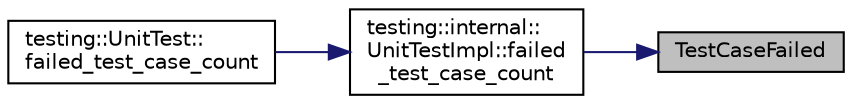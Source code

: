 digraph "TestCaseFailed"
{
 // INTERACTIVE_SVG=YES
 // LATEX_PDF_SIZE
  bgcolor="transparent";
  edge [fontname="Helvetica",fontsize="10",labelfontname="Helvetica",labelfontsize="10"];
  node [fontname="Helvetica",fontsize="10",shape=record];
  rankdir="RL";
  Node1 [label="TestCaseFailed",height=0.2,width=0.4,color="black", fillcolor="grey75", style="filled", fontcolor="black",tooltip=" "];
  Node1 -> Node2 [dir="back",color="midnightblue",fontsize="10",style="solid",fontname="Helvetica"];
  Node2 [label="testing::internal::\lUnitTestImpl::failed\l_test_case_count",height=0.2,width=0.4,color="black",URL="$d0/de3/classtesting_1_1internal_1_1UnitTestImpl_af0467dfbdb2874eb7efb3b80e81d063f.html#af0467dfbdb2874eb7efb3b80e81d063f",tooltip=" "];
  Node2 -> Node3 [dir="back",color="midnightblue",fontsize="10",style="solid",fontname="Helvetica"];
  Node3 [label="testing::UnitTest::\lfailed_test_case_count",height=0.2,width=0.4,color="black",URL="$d5/d21/classtesting_1_1UnitTest_af0467dfbdb2874eb7efb3b80e81d063f.html#af0467dfbdb2874eb7efb3b80e81d063f",tooltip=" "];
}
